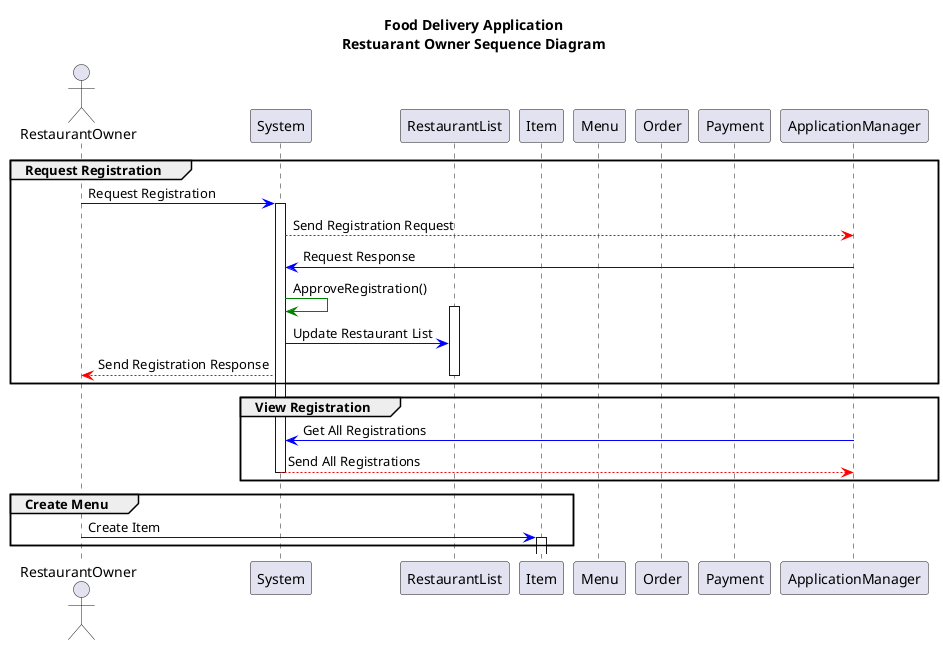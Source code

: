 @startuml 

title Food Delivery Application\nRestuarant Owner Sequence Diagram

actor RestaurantOwner

participant System as System 
participant RestaurantList as RestaurantList
participant Item as Item
participant Menu as Menu
participant Order as Order 
participant Payment as Payment 

group Request Registration
    RestaurantOwner -[#blue]> System : Request Registration
    activate System
        System -[#red]-> ApplicationManager : Send Registration Request
        ApplicationManager -[#blue]> System : Request Response
        System -[#green]> System : ApproveRegistration()
            activate RestaurantList
            System -[#blue]> RestaurantList : Update Restaurant List
            System -[#red]-> RestaurantOwner : Send Registration Response
            deactivate RestaurantList
end /'End Request Registration'/

group View Registration
        ApplicationManager -[#blue]> System : Get All Registrations
        System -[#red]-> ApplicationManager : Send All Registrations
    deactivate System
end /'End View Regisration'/

group Create Menu
    RestaurantOwner -[#blue]> Item : Create Item
    activate Item
end /'Create Menu'/

@enduml 